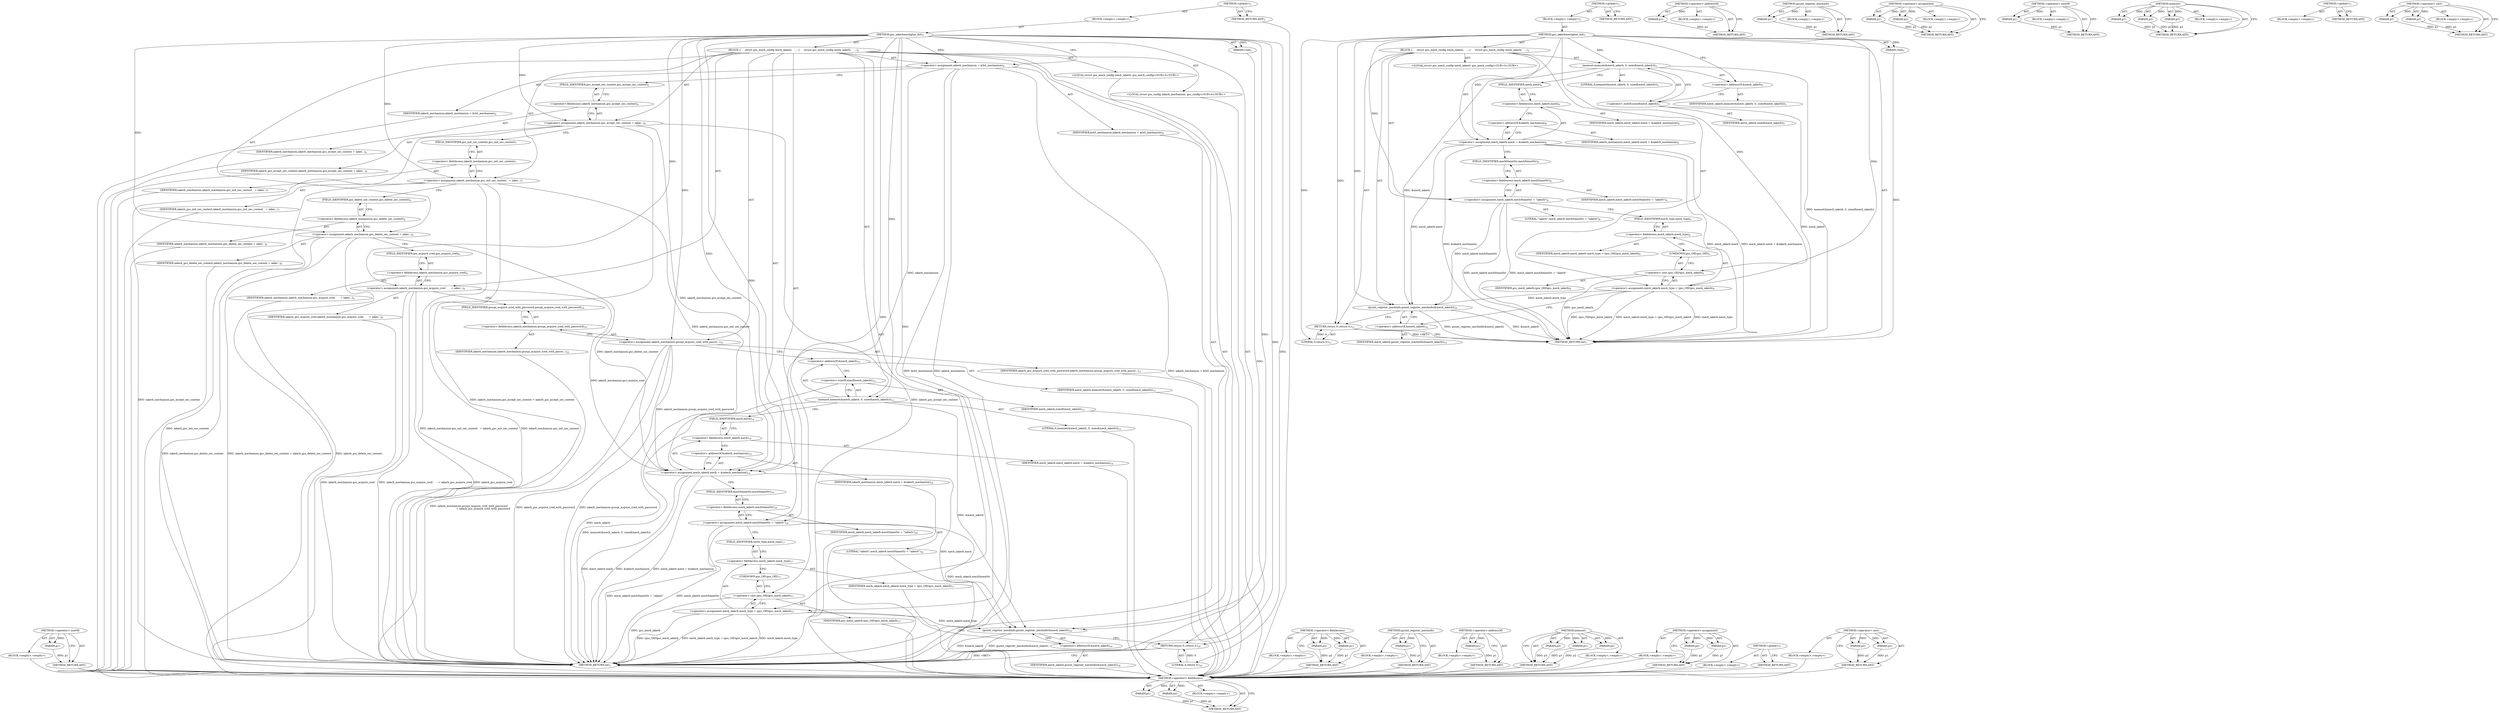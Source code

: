 digraph "&lt;operator&gt;.cast" {
vulnerable_113 [label=<(METHOD,&lt;operator&gt;.sizeOf)>];
vulnerable_114 [label=<(PARAM,p1)>];
vulnerable_115 [label=<(BLOCK,&lt;empty&gt;,&lt;empty&gt;)>];
vulnerable_116 [label=<(METHOD_RETURN,ANY)>];
vulnerable_6 [label=<(METHOD,&lt;global&gt;)<SUB>1</SUB>>];
vulnerable_7 [label=<(BLOCK,&lt;empty&gt;,&lt;empty&gt;)<SUB>1</SUB>>];
vulnerable_8 [label=<(METHOD,gss_iakerbmechglue_init)<SUB>1</SUB>>];
vulnerable_9 [label=<(PARAM,void)<SUB>1</SUB>>];
vulnerable_10 [label=<(BLOCK,{
     struct gss_mech_config mech_iakerb;
    ...,{
     struct gss_mech_config mech_iakerb;
    ...)<SUB>2</SUB>>];
vulnerable_11 [label="<(LOCAL,struct gss_mech_config mech_iakerb: gss_mech_config)<SUB>3</SUB>>"];
vulnerable_12 [label="<(LOCAL,struct gss_config iakerb_mechanism: gss_config)<SUB>4</SUB>>"];
vulnerable_13 [label=<(&lt;operator&gt;.assignment,iakerb_mechanism = krb5_mechanism)<SUB>4</SUB>>];
vulnerable_14 [label=<(IDENTIFIER,iakerb_mechanism,iakerb_mechanism = krb5_mechanism)<SUB>4</SUB>>];
vulnerable_15 [label=<(IDENTIFIER,krb5_mechanism,iakerb_mechanism = krb5_mechanism)<SUB>4</SUB>>];
vulnerable_16 [label=<(&lt;operator&gt;.assignment,iakerb_mechanism.gss_accept_sec_context = iaker...)<SUB>6</SUB>>];
vulnerable_17 [label=<(&lt;operator&gt;.fieldAccess,iakerb_mechanism.gss_accept_sec_context)<SUB>6</SUB>>];
vulnerable_18 [label=<(IDENTIFIER,iakerb_mechanism,iakerb_mechanism.gss_accept_sec_context = iaker...)<SUB>6</SUB>>];
vulnerable_19 [label=<(FIELD_IDENTIFIER,gss_accept_sec_context,gss_accept_sec_context)<SUB>6</SUB>>];
vulnerable_20 [label=<(IDENTIFIER,iakerb_gss_accept_sec_context,iakerb_mechanism.gss_accept_sec_context = iaker...)<SUB>6</SUB>>];
vulnerable_21 [label=<(&lt;operator&gt;.assignment,iakerb_mechanism.gss_init_sec_context   = iaker...)<SUB>7</SUB>>];
vulnerable_22 [label=<(&lt;operator&gt;.fieldAccess,iakerb_mechanism.gss_init_sec_context)<SUB>7</SUB>>];
vulnerable_23 [label=<(IDENTIFIER,iakerb_mechanism,iakerb_mechanism.gss_init_sec_context   = iaker...)<SUB>7</SUB>>];
vulnerable_24 [label=<(FIELD_IDENTIFIER,gss_init_sec_context,gss_init_sec_context)<SUB>7</SUB>>];
vulnerable_25 [label=<(IDENTIFIER,iakerb_gss_init_sec_context,iakerb_mechanism.gss_init_sec_context   = iaker...)<SUB>7</SUB>>];
vulnerable_26 [label=<(&lt;operator&gt;.assignment,iakerb_mechanism.gss_delete_sec_context = iaker...)<SUB>8</SUB>>];
vulnerable_27 [label=<(&lt;operator&gt;.fieldAccess,iakerb_mechanism.gss_delete_sec_context)<SUB>8</SUB>>];
vulnerable_28 [label=<(IDENTIFIER,iakerb_mechanism,iakerb_mechanism.gss_delete_sec_context = iaker...)<SUB>8</SUB>>];
vulnerable_29 [label=<(FIELD_IDENTIFIER,gss_delete_sec_context,gss_delete_sec_context)<SUB>8</SUB>>];
vulnerable_30 [label=<(IDENTIFIER,iakerb_gss_delete_sec_context,iakerb_mechanism.gss_delete_sec_context = iaker...)<SUB>8</SUB>>];
vulnerable_31 [label=<(&lt;operator&gt;.assignment,iakerb_mechanism.gss_acquire_cred       = iaker...)<SUB>9</SUB>>];
vulnerable_32 [label=<(&lt;operator&gt;.fieldAccess,iakerb_mechanism.gss_acquire_cred)<SUB>9</SUB>>];
vulnerable_33 [label=<(IDENTIFIER,iakerb_mechanism,iakerb_mechanism.gss_acquire_cred       = iaker...)<SUB>9</SUB>>];
vulnerable_34 [label=<(FIELD_IDENTIFIER,gss_acquire_cred,gss_acquire_cred)<SUB>9</SUB>>];
vulnerable_35 [label=<(IDENTIFIER,iakerb_gss_acquire_cred,iakerb_mechanism.gss_acquire_cred       = iaker...)<SUB>9</SUB>>];
vulnerable_36 [label=<(&lt;operator&gt;.assignment,iakerb_mechanism.gssspi_acquire_cred_with_passw...)<SUB>10</SUB>>];
vulnerable_37 [label=<(&lt;operator&gt;.fieldAccess,iakerb_mechanism.gssspi_acquire_cred_with_password)<SUB>10</SUB>>];
vulnerable_38 [label=<(IDENTIFIER,iakerb_mechanism,iakerb_mechanism.gssspi_acquire_cred_with_passw...)<SUB>10</SUB>>];
vulnerable_39 [label=<(FIELD_IDENTIFIER,gssspi_acquire_cred_with_password,gssspi_acquire_cred_with_password)<SUB>10</SUB>>];
vulnerable_40 [label=<(IDENTIFIER,iakerb_gss_acquire_cred_with_password,iakerb_mechanism.gssspi_acquire_cred_with_passw...)<SUB>11</SUB>>];
vulnerable_41 [label=<(memset,memset(&amp;mech_iakerb, 0, sizeof(mech_iakerb)))<SUB>13</SUB>>];
vulnerable_42 [label=<(&lt;operator&gt;.addressOf,&amp;mech_iakerb)<SUB>13</SUB>>];
vulnerable_43 [label=<(IDENTIFIER,mech_iakerb,memset(&amp;mech_iakerb, 0, sizeof(mech_iakerb)))<SUB>13</SUB>>];
vulnerable_44 [label=<(LITERAL,0,memset(&amp;mech_iakerb, 0, sizeof(mech_iakerb)))<SUB>13</SUB>>];
vulnerable_45 [label=<(&lt;operator&gt;.sizeOf,sizeof(mech_iakerb))<SUB>13</SUB>>];
vulnerable_46 [label=<(IDENTIFIER,mech_iakerb,sizeof(mech_iakerb))<SUB>13</SUB>>];
vulnerable_47 [label=<(&lt;operator&gt;.assignment,mech_iakerb.mech = &amp;iakerb_mechanism)<SUB>14</SUB>>];
vulnerable_48 [label=<(&lt;operator&gt;.fieldAccess,mech_iakerb.mech)<SUB>14</SUB>>];
vulnerable_49 [label=<(IDENTIFIER,mech_iakerb,mech_iakerb.mech = &amp;iakerb_mechanism)<SUB>14</SUB>>];
vulnerable_50 [label=<(FIELD_IDENTIFIER,mech,mech)<SUB>14</SUB>>];
vulnerable_51 [label=<(&lt;operator&gt;.addressOf,&amp;iakerb_mechanism)<SUB>14</SUB>>];
vulnerable_52 [label=<(IDENTIFIER,iakerb_mechanism,mech_iakerb.mech = &amp;iakerb_mechanism)<SUB>14</SUB>>];
vulnerable_53 [label=<(&lt;operator&gt;.assignment,mech_iakerb.mechNameStr = &quot;iakerb&quot;)<SUB>16</SUB>>];
vulnerable_54 [label=<(&lt;operator&gt;.fieldAccess,mech_iakerb.mechNameStr)<SUB>16</SUB>>];
vulnerable_55 [label=<(IDENTIFIER,mech_iakerb,mech_iakerb.mechNameStr = &quot;iakerb&quot;)<SUB>16</SUB>>];
vulnerable_56 [label=<(FIELD_IDENTIFIER,mechNameStr,mechNameStr)<SUB>16</SUB>>];
vulnerable_57 [label=<(LITERAL,&quot;iakerb&quot;,mech_iakerb.mechNameStr = &quot;iakerb&quot;)<SUB>16</SUB>>];
vulnerable_58 [label=<(&lt;operator&gt;.assignment,mech_iakerb.mech_type = (gss_OID)gss_mech_iakerb)<SUB>17</SUB>>];
vulnerable_59 [label=<(&lt;operator&gt;.fieldAccess,mech_iakerb.mech_type)<SUB>17</SUB>>];
vulnerable_60 [label=<(IDENTIFIER,mech_iakerb,mech_iakerb.mech_type = (gss_OID)gss_mech_iakerb)<SUB>17</SUB>>];
vulnerable_61 [label=<(FIELD_IDENTIFIER,mech_type,mech_type)<SUB>17</SUB>>];
vulnerable_62 [label=<(&lt;operator&gt;.cast,(gss_OID)gss_mech_iakerb)<SUB>17</SUB>>];
vulnerable_63 [label=<(UNKNOWN,gss_OID,gss_OID)<SUB>17</SUB>>];
vulnerable_64 [label=<(IDENTIFIER,gss_mech_iakerb,(gss_OID)gss_mech_iakerb)<SUB>17</SUB>>];
vulnerable_65 [label=<(gssint_register_mechinfo,gssint_register_mechinfo(&amp;mech_iakerb))<SUB>18</SUB>>];
vulnerable_66 [label=<(&lt;operator&gt;.addressOf,&amp;mech_iakerb)<SUB>18</SUB>>];
vulnerable_67 [label=<(IDENTIFIER,mech_iakerb,gssint_register_mechinfo(&amp;mech_iakerb))<SUB>18</SUB>>];
vulnerable_68 [label=<(RETURN,return 0;,return 0;)<SUB>20</SUB>>];
vulnerable_69 [label=<(LITERAL,0,return 0;)<SUB>20</SUB>>];
vulnerable_70 [label=<(METHOD_RETURN,int)<SUB>1</SUB>>];
vulnerable_72 [label=<(METHOD_RETURN,ANY)<SUB>1</SUB>>];
vulnerable_98 [label=<(METHOD,&lt;operator&gt;.fieldAccess)>];
vulnerable_99 [label=<(PARAM,p1)>];
vulnerable_100 [label=<(PARAM,p2)>];
vulnerable_101 [label=<(BLOCK,&lt;empty&gt;,&lt;empty&gt;)>];
vulnerable_102 [label=<(METHOD_RETURN,ANY)>];
vulnerable_122 [label=<(METHOD,gssint_register_mechinfo)>];
vulnerable_123 [label=<(PARAM,p1)>];
vulnerable_124 [label=<(BLOCK,&lt;empty&gt;,&lt;empty&gt;)>];
vulnerable_125 [label=<(METHOD_RETURN,ANY)>];
vulnerable_109 [label=<(METHOD,&lt;operator&gt;.addressOf)>];
vulnerable_110 [label=<(PARAM,p1)>];
vulnerable_111 [label=<(BLOCK,&lt;empty&gt;,&lt;empty&gt;)>];
vulnerable_112 [label=<(METHOD_RETURN,ANY)>];
vulnerable_103 [label=<(METHOD,memset)>];
vulnerable_104 [label=<(PARAM,p1)>];
vulnerable_105 [label=<(PARAM,p2)>];
vulnerable_106 [label=<(PARAM,p3)>];
vulnerable_107 [label=<(BLOCK,&lt;empty&gt;,&lt;empty&gt;)>];
vulnerable_108 [label=<(METHOD_RETURN,ANY)>];
vulnerable_93 [label=<(METHOD,&lt;operator&gt;.assignment)>];
vulnerable_94 [label=<(PARAM,p1)>];
vulnerable_95 [label=<(PARAM,p2)>];
vulnerable_96 [label=<(BLOCK,&lt;empty&gt;,&lt;empty&gt;)>];
vulnerable_97 [label=<(METHOD_RETURN,ANY)>];
vulnerable_87 [label=<(METHOD,&lt;global&gt;)<SUB>1</SUB>>];
vulnerable_88 [label=<(BLOCK,&lt;empty&gt;,&lt;empty&gt;)>];
vulnerable_89 [label=<(METHOD_RETURN,ANY)>];
vulnerable_117 [label=<(METHOD,&lt;operator&gt;.cast)>];
vulnerable_118 [label=<(PARAM,p1)>];
vulnerable_119 [label=<(PARAM,p2)>];
vulnerable_120 [label=<(BLOCK,&lt;empty&gt;,&lt;empty&gt;)>];
vulnerable_121 [label=<(METHOD_RETURN,ANY)>];
fixed_81 [label=<(METHOD,&lt;operator&gt;.fieldAccess)>];
fixed_82 [label=<(PARAM,p1)>];
fixed_83 [label=<(PARAM,p2)>];
fixed_84 [label=<(BLOCK,&lt;empty&gt;,&lt;empty&gt;)>];
fixed_85 [label=<(METHOD_RETURN,ANY)>];
fixed_6 [label=<(METHOD,&lt;global&gt;)<SUB>1</SUB>>];
fixed_7 [label=<(BLOCK,&lt;empty&gt;,&lt;empty&gt;)<SUB>1</SUB>>];
fixed_8 [label=<(METHOD,gss_iakerbmechglue_init)<SUB>1</SUB>>];
fixed_9 [label=<(PARAM,void)<SUB>1</SUB>>];
fixed_10 [label=<(BLOCK,{
     struct gss_mech_config mech_iakerb;
 
  ...,{
     struct gss_mech_config mech_iakerb;
 
  ...)<SUB>2</SUB>>];
fixed_11 [label="<(LOCAL,struct gss_mech_config mech_iakerb: gss_mech_config)<SUB>3</SUB>>"];
fixed_12 [label=<(memset,memset(&amp;mech_iakerb, 0, sizeof(mech_iakerb)))<SUB>5</SUB>>];
fixed_13 [label=<(&lt;operator&gt;.addressOf,&amp;mech_iakerb)<SUB>5</SUB>>];
fixed_14 [label=<(IDENTIFIER,mech_iakerb,memset(&amp;mech_iakerb, 0, sizeof(mech_iakerb)))<SUB>5</SUB>>];
fixed_15 [label=<(LITERAL,0,memset(&amp;mech_iakerb, 0, sizeof(mech_iakerb)))<SUB>5</SUB>>];
fixed_16 [label=<(&lt;operator&gt;.sizeOf,sizeof(mech_iakerb))<SUB>5</SUB>>];
fixed_17 [label=<(IDENTIFIER,mech_iakerb,sizeof(mech_iakerb))<SUB>5</SUB>>];
fixed_18 [label=<(&lt;operator&gt;.assignment,mech_iakerb.mech = &amp;iakerb_mechanism)<SUB>6</SUB>>];
fixed_19 [label=<(&lt;operator&gt;.fieldAccess,mech_iakerb.mech)<SUB>6</SUB>>];
fixed_20 [label=<(IDENTIFIER,mech_iakerb,mech_iakerb.mech = &amp;iakerb_mechanism)<SUB>6</SUB>>];
fixed_21 [label=<(FIELD_IDENTIFIER,mech,mech)<SUB>6</SUB>>];
fixed_22 [label=<(&lt;operator&gt;.addressOf,&amp;iakerb_mechanism)<SUB>6</SUB>>];
fixed_23 [label=<(IDENTIFIER,iakerb_mechanism,mech_iakerb.mech = &amp;iakerb_mechanism)<SUB>6</SUB>>];
fixed_24 [label=<(&lt;operator&gt;.assignment,mech_iakerb.mechNameStr = &quot;iakerb&quot;)<SUB>8</SUB>>];
fixed_25 [label=<(&lt;operator&gt;.fieldAccess,mech_iakerb.mechNameStr)<SUB>8</SUB>>];
fixed_26 [label=<(IDENTIFIER,mech_iakerb,mech_iakerb.mechNameStr = &quot;iakerb&quot;)<SUB>8</SUB>>];
fixed_27 [label=<(FIELD_IDENTIFIER,mechNameStr,mechNameStr)<SUB>8</SUB>>];
fixed_28 [label=<(LITERAL,&quot;iakerb&quot;,mech_iakerb.mechNameStr = &quot;iakerb&quot;)<SUB>8</SUB>>];
fixed_29 [label=<(&lt;operator&gt;.assignment,mech_iakerb.mech_type = (gss_OID)gss_mech_iakerb)<SUB>9</SUB>>];
fixed_30 [label=<(&lt;operator&gt;.fieldAccess,mech_iakerb.mech_type)<SUB>9</SUB>>];
fixed_31 [label=<(IDENTIFIER,mech_iakerb,mech_iakerb.mech_type = (gss_OID)gss_mech_iakerb)<SUB>9</SUB>>];
fixed_32 [label=<(FIELD_IDENTIFIER,mech_type,mech_type)<SUB>9</SUB>>];
fixed_33 [label=<(&lt;operator&gt;.cast,(gss_OID)gss_mech_iakerb)<SUB>9</SUB>>];
fixed_34 [label=<(UNKNOWN,gss_OID,gss_OID)<SUB>9</SUB>>];
fixed_35 [label=<(IDENTIFIER,gss_mech_iakerb,(gss_OID)gss_mech_iakerb)<SUB>9</SUB>>];
fixed_36 [label=<(gssint_register_mechinfo,gssint_register_mechinfo(&amp;mech_iakerb))<SUB>10</SUB>>];
fixed_37 [label=<(&lt;operator&gt;.addressOf,&amp;mech_iakerb)<SUB>10</SUB>>];
fixed_38 [label=<(IDENTIFIER,mech_iakerb,gssint_register_mechinfo(&amp;mech_iakerb))<SUB>10</SUB>>];
fixed_39 [label=<(RETURN,return 0;,return 0;)<SUB>12</SUB>>];
fixed_40 [label=<(LITERAL,0,return 0;)<SUB>12</SUB>>];
fixed_41 [label=<(METHOD_RETURN,int)<SUB>1</SUB>>];
fixed_43 [label=<(METHOD_RETURN,ANY)<SUB>1</SUB>>];
fixed_68 [label=<(METHOD,&lt;operator&gt;.addressOf)>];
fixed_69 [label=<(PARAM,p1)>];
fixed_70 [label=<(BLOCK,&lt;empty&gt;,&lt;empty&gt;)>];
fixed_71 [label=<(METHOD_RETURN,ANY)>];
fixed_91 [label=<(METHOD,gssint_register_mechinfo)>];
fixed_92 [label=<(PARAM,p1)>];
fixed_93 [label=<(BLOCK,&lt;empty&gt;,&lt;empty&gt;)>];
fixed_94 [label=<(METHOD_RETURN,ANY)>];
fixed_76 [label=<(METHOD,&lt;operator&gt;.assignment)>];
fixed_77 [label=<(PARAM,p1)>];
fixed_78 [label=<(PARAM,p2)>];
fixed_79 [label=<(BLOCK,&lt;empty&gt;,&lt;empty&gt;)>];
fixed_80 [label=<(METHOD_RETURN,ANY)>];
fixed_72 [label=<(METHOD,&lt;operator&gt;.sizeOf)>];
fixed_73 [label=<(PARAM,p1)>];
fixed_74 [label=<(BLOCK,&lt;empty&gt;,&lt;empty&gt;)>];
fixed_75 [label=<(METHOD_RETURN,ANY)>];
fixed_62 [label=<(METHOD,memset)>];
fixed_63 [label=<(PARAM,p1)>];
fixed_64 [label=<(PARAM,p2)>];
fixed_65 [label=<(PARAM,p3)>];
fixed_66 [label=<(BLOCK,&lt;empty&gt;,&lt;empty&gt;)>];
fixed_67 [label=<(METHOD_RETURN,ANY)>];
fixed_56 [label=<(METHOD,&lt;global&gt;)<SUB>1</SUB>>];
fixed_57 [label=<(BLOCK,&lt;empty&gt;,&lt;empty&gt;)>];
fixed_58 [label=<(METHOD_RETURN,ANY)>];
fixed_86 [label=<(METHOD,&lt;operator&gt;.cast)>];
fixed_87 [label=<(PARAM,p1)>];
fixed_88 [label=<(PARAM,p2)>];
fixed_89 [label=<(BLOCK,&lt;empty&gt;,&lt;empty&gt;)>];
fixed_90 [label=<(METHOD_RETURN,ANY)>];
vulnerable_113 -> vulnerable_114  [key=0, label="AST: "];
vulnerable_113 -> vulnerable_114  [key=1, label="DDG: "];
vulnerable_113 -> vulnerable_115  [key=0, label="AST: "];
vulnerable_113 -> vulnerable_116  [key=0, label="AST: "];
vulnerable_113 -> vulnerable_116  [key=1, label="CFG: "];
vulnerable_114 -> vulnerable_116  [key=0, label="DDG: p1"];
vulnerable_115 -> fixed_81  [key=0];
vulnerable_116 -> fixed_81  [key=0];
vulnerable_6 -> vulnerable_7  [key=0, label="AST: "];
vulnerable_6 -> vulnerable_72  [key=0, label="AST: "];
vulnerable_6 -> vulnerable_72  [key=1, label="CFG: "];
vulnerable_7 -> vulnerable_8  [key=0, label="AST: "];
vulnerable_8 -> vulnerable_9  [key=0, label="AST: "];
vulnerable_8 -> vulnerable_9  [key=1, label="DDG: "];
vulnerable_8 -> vulnerable_10  [key=0, label="AST: "];
vulnerable_8 -> vulnerable_70  [key=0, label="AST: "];
vulnerable_8 -> vulnerable_13  [key=0, label="CFG: "];
vulnerable_8 -> vulnerable_13  [key=1, label="DDG: "];
vulnerable_8 -> vulnerable_16  [key=0, label="DDG: "];
vulnerable_8 -> vulnerable_21  [key=0, label="DDG: "];
vulnerable_8 -> vulnerable_26  [key=0, label="DDG: "];
vulnerable_8 -> vulnerable_31  [key=0, label="DDG: "];
vulnerable_8 -> vulnerable_36  [key=0, label="DDG: "];
vulnerable_8 -> vulnerable_47  [key=0, label="DDG: "];
vulnerable_8 -> vulnerable_53  [key=0, label="DDG: "];
vulnerable_8 -> vulnerable_58  [key=0, label="DDG: "];
vulnerable_8 -> vulnerable_68  [key=0, label="DDG: "];
vulnerable_8 -> vulnerable_41  [key=0, label="DDG: "];
vulnerable_8 -> vulnerable_65  [key=0, label="DDG: "];
vulnerable_8 -> vulnerable_69  [key=0, label="DDG: "];
vulnerable_8 -> vulnerable_62  [key=0, label="DDG: "];
vulnerable_9 -> vulnerable_70  [key=0, label="DDG: "];
vulnerable_10 -> vulnerable_11  [key=0, label="AST: "];
vulnerable_10 -> vulnerable_12  [key=0, label="AST: "];
vulnerable_10 -> vulnerable_13  [key=0, label="AST: "];
vulnerable_10 -> vulnerable_16  [key=0, label="AST: "];
vulnerable_10 -> vulnerable_21  [key=0, label="AST: "];
vulnerable_10 -> vulnerable_26  [key=0, label="AST: "];
vulnerable_10 -> vulnerable_31  [key=0, label="AST: "];
vulnerable_10 -> vulnerable_36  [key=0, label="AST: "];
vulnerable_10 -> vulnerable_41  [key=0, label="AST: "];
vulnerable_10 -> vulnerable_47  [key=0, label="AST: "];
vulnerable_10 -> vulnerable_53  [key=0, label="AST: "];
vulnerable_10 -> vulnerable_58  [key=0, label="AST: "];
vulnerable_10 -> vulnerable_65  [key=0, label="AST: "];
vulnerable_10 -> vulnerable_68  [key=0, label="AST: "];
vulnerable_11 -> fixed_81  [key=0];
vulnerable_12 -> fixed_81  [key=0];
vulnerable_13 -> vulnerable_14  [key=0, label="AST: "];
vulnerable_13 -> vulnerable_15  [key=0, label="AST: "];
vulnerable_13 -> vulnerable_19  [key=0, label="CFG: "];
vulnerable_13 -> vulnerable_70  [key=0, label="DDG: iakerb_mechanism"];
vulnerable_13 -> vulnerable_70  [key=1, label="DDG: iakerb_mechanism = krb5_mechanism"];
vulnerable_13 -> vulnerable_70  [key=2, label="DDG: krb5_mechanism"];
vulnerable_13 -> vulnerable_47  [key=0, label="DDG: iakerb_mechanism"];
vulnerable_14 -> fixed_81  [key=0];
vulnerable_15 -> fixed_81  [key=0];
vulnerable_16 -> vulnerable_17  [key=0, label="AST: "];
vulnerable_16 -> vulnerable_20  [key=0, label="AST: "];
vulnerable_16 -> vulnerable_24  [key=0, label="CFG: "];
vulnerable_16 -> vulnerable_70  [key=0, label="DDG: iakerb_mechanism.gss_accept_sec_context"];
vulnerable_16 -> vulnerable_70  [key=1, label="DDG: iakerb_mechanism.gss_accept_sec_context = iakerb_gss_accept_sec_context"];
vulnerable_16 -> vulnerable_70  [key=2, label="DDG: iakerb_gss_accept_sec_context"];
vulnerable_16 -> vulnerable_47  [key=0, label="DDG: iakerb_mechanism.gss_accept_sec_context"];
vulnerable_17 -> vulnerable_18  [key=0, label="AST: "];
vulnerable_17 -> vulnerable_19  [key=0, label="AST: "];
vulnerable_17 -> vulnerable_16  [key=0, label="CFG: "];
vulnerable_18 -> fixed_81  [key=0];
vulnerable_19 -> vulnerable_17  [key=0, label="CFG: "];
vulnerable_20 -> fixed_81  [key=0];
vulnerable_21 -> vulnerable_22  [key=0, label="AST: "];
vulnerable_21 -> vulnerable_25  [key=0, label="AST: "];
vulnerable_21 -> vulnerable_29  [key=0, label="CFG: "];
vulnerable_21 -> vulnerable_70  [key=0, label="DDG: iakerb_mechanism.gss_init_sec_context"];
vulnerable_21 -> vulnerable_70  [key=1, label="DDG: iakerb_mechanism.gss_init_sec_context   = iakerb_gss_init_sec_context"];
vulnerable_21 -> vulnerable_70  [key=2, label="DDG: iakerb_gss_init_sec_context"];
vulnerable_21 -> vulnerable_47  [key=0, label="DDG: iakerb_mechanism.gss_init_sec_context"];
vulnerable_22 -> vulnerable_23  [key=0, label="AST: "];
vulnerable_22 -> vulnerable_24  [key=0, label="AST: "];
vulnerable_22 -> vulnerable_21  [key=0, label="CFG: "];
vulnerable_23 -> fixed_81  [key=0];
vulnerable_24 -> vulnerable_22  [key=0, label="CFG: "];
vulnerable_25 -> fixed_81  [key=0];
vulnerable_26 -> vulnerable_27  [key=0, label="AST: "];
vulnerable_26 -> vulnerable_30  [key=0, label="AST: "];
vulnerable_26 -> vulnerable_34  [key=0, label="CFG: "];
vulnerable_26 -> vulnerable_70  [key=0, label="DDG: iakerb_mechanism.gss_delete_sec_context"];
vulnerable_26 -> vulnerable_70  [key=1, label="DDG: iakerb_mechanism.gss_delete_sec_context = iakerb_gss_delete_sec_context"];
vulnerable_26 -> vulnerable_70  [key=2, label="DDG: iakerb_gss_delete_sec_context"];
vulnerable_26 -> vulnerable_47  [key=0, label="DDG: iakerb_mechanism.gss_delete_sec_context"];
vulnerable_27 -> vulnerable_28  [key=0, label="AST: "];
vulnerable_27 -> vulnerable_29  [key=0, label="AST: "];
vulnerable_27 -> vulnerable_26  [key=0, label="CFG: "];
vulnerable_28 -> fixed_81  [key=0];
vulnerable_29 -> vulnerable_27  [key=0, label="CFG: "];
vulnerable_30 -> fixed_81  [key=0];
vulnerable_31 -> vulnerable_32  [key=0, label="AST: "];
vulnerable_31 -> vulnerable_35  [key=0, label="AST: "];
vulnerable_31 -> vulnerable_39  [key=0, label="CFG: "];
vulnerable_31 -> vulnerable_70  [key=0, label="DDG: iakerb_mechanism.gss_acquire_cred"];
vulnerable_31 -> vulnerable_70  [key=1, label="DDG: iakerb_mechanism.gss_acquire_cred       = iakerb_gss_acquire_cred"];
vulnerable_31 -> vulnerable_70  [key=2, label="DDG: iakerb_gss_acquire_cred"];
vulnerable_31 -> vulnerable_47  [key=0, label="DDG: iakerb_mechanism.gss_acquire_cred"];
vulnerable_32 -> vulnerable_33  [key=0, label="AST: "];
vulnerable_32 -> vulnerable_34  [key=0, label="AST: "];
vulnerable_32 -> vulnerable_31  [key=0, label="CFG: "];
vulnerable_33 -> fixed_81  [key=0];
vulnerable_34 -> vulnerable_32  [key=0, label="CFG: "];
vulnerable_35 -> fixed_81  [key=0];
vulnerable_36 -> vulnerable_37  [key=0, label="AST: "];
vulnerable_36 -> vulnerable_40  [key=0, label="AST: "];
vulnerable_36 -> vulnerable_42  [key=0, label="CFG: "];
vulnerable_36 -> vulnerable_70  [key=0, label="DDG: iakerb_mechanism.gssspi_acquire_cred_with_password"];
vulnerable_36 -> vulnerable_70  [key=1, label="DDG: iakerb_mechanism.gssspi_acquire_cred_with_password
                                    = iakerb_gss_acquire_cred_with_password"];
vulnerable_36 -> vulnerable_70  [key=2, label="DDG: iakerb_gss_acquire_cred_with_password"];
vulnerable_36 -> vulnerable_47  [key=0, label="DDG: iakerb_mechanism.gssspi_acquire_cred_with_password"];
vulnerable_37 -> vulnerable_38  [key=0, label="AST: "];
vulnerable_37 -> vulnerable_39  [key=0, label="AST: "];
vulnerable_37 -> vulnerable_36  [key=0, label="CFG: "];
vulnerable_38 -> fixed_81  [key=0];
vulnerable_39 -> vulnerable_37  [key=0, label="CFG: "];
vulnerable_40 -> fixed_81  [key=0];
vulnerable_41 -> vulnerable_42  [key=0, label="AST: "];
vulnerable_41 -> vulnerable_44  [key=0, label="AST: "];
vulnerable_41 -> vulnerable_45  [key=0, label="AST: "];
vulnerable_41 -> vulnerable_50  [key=0, label="CFG: "];
vulnerable_41 -> vulnerable_70  [key=0, label="DDG: memset(&amp;mech_iakerb, 0, sizeof(mech_iakerb))"];
vulnerable_41 -> vulnerable_65  [key=0, label="DDG: &amp;mech_iakerb"];
vulnerable_42 -> vulnerable_43  [key=0, label="AST: "];
vulnerable_42 -> vulnerable_45  [key=0, label="CFG: "];
vulnerable_43 -> fixed_81  [key=0];
vulnerable_44 -> fixed_81  [key=0];
vulnerable_45 -> vulnerable_46  [key=0, label="AST: "];
vulnerable_45 -> vulnerable_41  [key=0, label="CFG: "];
vulnerable_45 -> vulnerable_70  [key=0, label="DDG: mech_iakerb"];
vulnerable_46 -> fixed_81  [key=0];
vulnerable_47 -> vulnerable_48  [key=0, label="AST: "];
vulnerable_47 -> vulnerable_51  [key=0, label="AST: "];
vulnerable_47 -> vulnerable_56  [key=0, label="CFG: "];
vulnerable_47 -> vulnerable_70  [key=0, label="DDG: mech_iakerb.mech"];
vulnerable_47 -> vulnerable_70  [key=1, label="DDG: &amp;iakerb_mechanism"];
vulnerable_47 -> vulnerable_70  [key=2, label="DDG: mech_iakerb.mech = &amp;iakerb_mechanism"];
vulnerable_47 -> vulnerable_65  [key=0, label="DDG: mech_iakerb.mech"];
vulnerable_48 -> vulnerable_49  [key=0, label="AST: "];
vulnerable_48 -> vulnerable_50  [key=0, label="AST: "];
vulnerable_48 -> vulnerable_51  [key=0, label="CFG: "];
vulnerable_49 -> fixed_81  [key=0];
vulnerable_50 -> vulnerable_48  [key=0, label="CFG: "];
vulnerable_51 -> vulnerable_52  [key=0, label="AST: "];
vulnerable_51 -> vulnerable_47  [key=0, label="CFG: "];
vulnerable_52 -> fixed_81  [key=0];
vulnerable_53 -> vulnerable_54  [key=0, label="AST: "];
vulnerable_53 -> vulnerable_57  [key=0, label="AST: "];
vulnerable_53 -> vulnerable_61  [key=0, label="CFG: "];
vulnerable_53 -> vulnerable_70  [key=0, label="DDG: mech_iakerb.mechNameStr"];
vulnerable_53 -> vulnerable_70  [key=1, label="DDG: mech_iakerb.mechNameStr = &quot;iakerb&quot;"];
vulnerable_53 -> vulnerable_65  [key=0, label="DDG: mech_iakerb.mechNameStr"];
vulnerable_54 -> vulnerable_55  [key=0, label="AST: "];
vulnerable_54 -> vulnerable_56  [key=0, label="AST: "];
vulnerable_54 -> vulnerable_53  [key=0, label="CFG: "];
vulnerable_55 -> fixed_81  [key=0];
vulnerable_56 -> vulnerable_54  [key=0, label="CFG: "];
vulnerable_57 -> fixed_81  [key=0];
vulnerable_58 -> vulnerable_59  [key=0, label="AST: "];
vulnerable_58 -> vulnerable_62  [key=0, label="AST: "];
vulnerable_58 -> vulnerable_66  [key=0, label="CFG: "];
vulnerable_58 -> vulnerable_70  [key=0, label="DDG: mech_iakerb.mech_type"];
vulnerable_58 -> vulnerable_70  [key=1, label="DDG: (gss_OID)gss_mech_iakerb"];
vulnerable_58 -> vulnerable_70  [key=2, label="DDG: mech_iakerb.mech_type = (gss_OID)gss_mech_iakerb"];
vulnerable_58 -> vulnerable_65  [key=0, label="DDG: mech_iakerb.mech_type"];
vulnerable_59 -> vulnerable_60  [key=0, label="AST: "];
vulnerable_59 -> vulnerable_61  [key=0, label="AST: "];
vulnerable_59 -> vulnerable_63  [key=0, label="CFG: "];
vulnerable_60 -> fixed_81  [key=0];
vulnerable_61 -> vulnerable_59  [key=0, label="CFG: "];
vulnerable_62 -> vulnerable_63  [key=0, label="AST: "];
vulnerable_62 -> vulnerable_64  [key=0, label="AST: "];
vulnerable_62 -> vulnerable_58  [key=0, label="CFG: "];
vulnerable_62 -> vulnerable_70  [key=0, label="DDG: gss_mech_iakerb"];
vulnerable_63 -> vulnerable_62  [key=0, label="CFG: "];
vulnerable_64 -> fixed_81  [key=0];
vulnerable_65 -> vulnerable_66  [key=0, label="AST: "];
vulnerable_65 -> vulnerable_68  [key=0, label="CFG: "];
vulnerable_65 -> vulnerable_70  [key=0, label="DDG: &amp;mech_iakerb"];
vulnerable_65 -> vulnerable_70  [key=1, label="DDG: gssint_register_mechinfo(&amp;mech_iakerb)"];
vulnerable_66 -> vulnerable_67  [key=0, label="AST: "];
vulnerable_66 -> vulnerable_65  [key=0, label="CFG: "];
vulnerable_67 -> fixed_81  [key=0];
vulnerable_68 -> vulnerable_69  [key=0, label="AST: "];
vulnerable_68 -> vulnerable_70  [key=0, label="CFG: "];
vulnerable_68 -> vulnerable_70  [key=1, label="DDG: &lt;RET&gt;"];
vulnerable_69 -> vulnerable_68  [key=0, label="DDG: 0"];
vulnerable_70 -> fixed_81  [key=0];
vulnerable_72 -> fixed_81  [key=0];
vulnerable_98 -> vulnerable_99  [key=0, label="AST: "];
vulnerable_98 -> vulnerable_99  [key=1, label="DDG: "];
vulnerable_98 -> vulnerable_101  [key=0, label="AST: "];
vulnerable_98 -> vulnerable_100  [key=0, label="AST: "];
vulnerable_98 -> vulnerable_100  [key=1, label="DDG: "];
vulnerable_98 -> vulnerable_102  [key=0, label="AST: "];
vulnerable_98 -> vulnerable_102  [key=1, label="CFG: "];
vulnerable_99 -> vulnerable_102  [key=0, label="DDG: p1"];
vulnerable_100 -> vulnerable_102  [key=0, label="DDG: p2"];
vulnerable_101 -> fixed_81  [key=0];
vulnerable_102 -> fixed_81  [key=0];
vulnerable_122 -> vulnerable_123  [key=0, label="AST: "];
vulnerable_122 -> vulnerable_123  [key=1, label="DDG: "];
vulnerable_122 -> vulnerable_124  [key=0, label="AST: "];
vulnerable_122 -> vulnerable_125  [key=0, label="AST: "];
vulnerable_122 -> vulnerable_125  [key=1, label="CFG: "];
vulnerable_123 -> vulnerable_125  [key=0, label="DDG: p1"];
vulnerable_124 -> fixed_81  [key=0];
vulnerable_125 -> fixed_81  [key=0];
vulnerable_109 -> vulnerable_110  [key=0, label="AST: "];
vulnerable_109 -> vulnerable_110  [key=1, label="DDG: "];
vulnerable_109 -> vulnerable_111  [key=0, label="AST: "];
vulnerable_109 -> vulnerable_112  [key=0, label="AST: "];
vulnerable_109 -> vulnerable_112  [key=1, label="CFG: "];
vulnerable_110 -> vulnerable_112  [key=0, label="DDG: p1"];
vulnerable_111 -> fixed_81  [key=0];
vulnerable_112 -> fixed_81  [key=0];
vulnerable_103 -> vulnerable_104  [key=0, label="AST: "];
vulnerable_103 -> vulnerable_104  [key=1, label="DDG: "];
vulnerable_103 -> vulnerable_107  [key=0, label="AST: "];
vulnerable_103 -> vulnerable_105  [key=0, label="AST: "];
vulnerable_103 -> vulnerable_105  [key=1, label="DDG: "];
vulnerable_103 -> vulnerable_108  [key=0, label="AST: "];
vulnerable_103 -> vulnerable_108  [key=1, label="CFG: "];
vulnerable_103 -> vulnerable_106  [key=0, label="AST: "];
vulnerable_103 -> vulnerable_106  [key=1, label="DDG: "];
vulnerable_104 -> vulnerable_108  [key=0, label="DDG: p1"];
vulnerable_105 -> vulnerable_108  [key=0, label="DDG: p2"];
vulnerable_106 -> vulnerable_108  [key=0, label="DDG: p3"];
vulnerable_107 -> fixed_81  [key=0];
vulnerable_108 -> fixed_81  [key=0];
vulnerable_93 -> vulnerable_94  [key=0, label="AST: "];
vulnerable_93 -> vulnerable_94  [key=1, label="DDG: "];
vulnerable_93 -> vulnerable_96  [key=0, label="AST: "];
vulnerable_93 -> vulnerable_95  [key=0, label="AST: "];
vulnerable_93 -> vulnerable_95  [key=1, label="DDG: "];
vulnerable_93 -> vulnerable_97  [key=0, label="AST: "];
vulnerable_93 -> vulnerable_97  [key=1, label="CFG: "];
vulnerable_94 -> vulnerable_97  [key=0, label="DDG: p1"];
vulnerable_95 -> vulnerable_97  [key=0, label="DDG: p2"];
vulnerable_96 -> fixed_81  [key=0];
vulnerable_97 -> fixed_81  [key=0];
vulnerable_87 -> vulnerable_88  [key=0, label="AST: "];
vulnerable_87 -> vulnerable_89  [key=0, label="AST: "];
vulnerable_87 -> vulnerable_89  [key=1, label="CFG: "];
vulnerable_88 -> fixed_81  [key=0];
vulnerable_89 -> fixed_81  [key=0];
vulnerable_117 -> vulnerable_118  [key=0, label="AST: "];
vulnerable_117 -> vulnerable_118  [key=1, label="DDG: "];
vulnerable_117 -> vulnerable_120  [key=0, label="AST: "];
vulnerable_117 -> vulnerable_119  [key=0, label="AST: "];
vulnerable_117 -> vulnerable_119  [key=1, label="DDG: "];
vulnerable_117 -> vulnerable_121  [key=0, label="AST: "];
vulnerable_117 -> vulnerable_121  [key=1, label="CFG: "];
vulnerable_118 -> vulnerable_121  [key=0, label="DDG: p1"];
vulnerable_119 -> vulnerable_121  [key=0, label="DDG: p2"];
vulnerable_120 -> fixed_81  [key=0];
vulnerable_121 -> fixed_81  [key=0];
fixed_81 -> fixed_82  [key=0, label="AST: "];
fixed_81 -> fixed_82  [key=1, label="DDG: "];
fixed_81 -> fixed_84  [key=0, label="AST: "];
fixed_81 -> fixed_83  [key=0, label="AST: "];
fixed_81 -> fixed_83  [key=1, label="DDG: "];
fixed_81 -> fixed_85  [key=0, label="AST: "];
fixed_81 -> fixed_85  [key=1, label="CFG: "];
fixed_82 -> fixed_85  [key=0, label="DDG: p1"];
fixed_83 -> fixed_85  [key=0, label="DDG: p2"];
fixed_6 -> fixed_7  [key=0, label="AST: "];
fixed_6 -> fixed_43  [key=0, label="AST: "];
fixed_6 -> fixed_43  [key=1, label="CFG: "];
fixed_7 -> fixed_8  [key=0, label="AST: "];
fixed_8 -> fixed_9  [key=0, label="AST: "];
fixed_8 -> fixed_9  [key=1, label="DDG: "];
fixed_8 -> fixed_10  [key=0, label="AST: "];
fixed_8 -> fixed_41  [key=0, label="AST: "];
fixed_8 -> fixed_13  [key=0, label="CFG: "];
fixed_8 -> fixed_18  [key=0, label="DDG: "];
fixed_8 -> fixed_24  [key=0, label="DDG: "];
fixed_8 -> fixed_29  [key=0, label="DDG: "];
fixed_8 -> fixed_39  [key=0, label="DDG: "];
fixed_8 -> fixed_12  [key=0, label="DDG: "];
fixed_8 -> fixed_36  [key=0, label="DDG: "];
fixed_8 -> fixed_40  [key=0, label="DDG: "];
fixed_8 -> fixed_33  [key=0, label="DDG: "];
fixed_9 -> fixed_41  [key=0, label="DDG: "];
fixed_10 -> fixed_11  [key=0, label="AST: "];
fixed_10 -> fixed_12  [key=0, label="AST: "];
fixed_10 -> fixed_18  [key=0, label="AST: "];
fixed_10 -> fixed_24  [key=0, label="AST: "];
fixed_10 -> fixed_29  [key=0, label="AST: "];
fixed_10 -> fixed_36  [key=0, label="AST: "];
fixed_10 -> fixed_39  [key=0, label="AST: "];
fixed_12 -> fixed_13  [key=0, label="AST: "];
fixed_12 -> fixed_15  [key=0, label="AST: "];
fixed_12 -> fixed_16  [key=0, label="AST: "];
fixed_12 -> fixed_21  [key=0, label="CFG: "];
fixed_12 -> fixed_41  [key=0, label="DDG: memset(&amp;mech_iakerb, 0, sizeof(mech_iakerb))"];
fixed_12 -> fixed_36  [key=0, label="DDG: &amp;mech_iakerb"];
fixed_13 -> fixed_14  [key=0, label="AST: "];
fixed_13 -> fixed_16  [key=0, label="CFG: "];
fixed_16 -> fixed_17  [key=0, label="AST: "];
fixed_16 -> fixed_12  [key=0, label="CFG: "];
fixed_16 -> fixed_41  [key=0, label="DDG: mech_iakerb"];
fixed_18 -> fixed_19  [key=0, label="AST: "];
fixed_18 -> fixed_22  [key=0, label="AST: "];
fixed_18 -> fixed_27  [key=0, label="CFG: "];
fixed_18 -> fixed_41  [key=0, label="DDG: mech_iakerb.mech"];
fixed_18 -> fixed_41  [key=1, label="DDG: &amp;iakerb_mechanism"];
fixed_18 -> fixed_41  [key=2, label="DDG: mech_iakerb.mech = &amp;iakerb_mechanism"];
fixed_18 -> fixed_36  [key=0, label="DDG: mech_iakerb.mech"];
fixed_19 -> fixed_20  [key=0, label="AST: "];
fixed_19 -> fixed_21  [key=0, label="AST: "];
fixed_19 -> fixed_22  [key=0, label="CFG: "];
fixed_21 -> fixed_19  [key=0, label="CFG: "];
fixed_22 -> fixed_23  [key=0, label="AST: "];
fixed_22 -> fixed_18  [key=0, label="CFG: "];
fixed_24 -> fixed_25  [key=0, label="AST: "];
fixed_24 -> fixed_28  [key=0, label="AST: "];
fixed_24 -> fixed_32  [key=0, label="CFG: "];
fixed_24 -> fixed_41  [key=0, label="DDG: mech_iakerb.mechNameStr"];
fixed_24 -> fixed_41  [key=1, label="DDG: mech_iakerb.mechNameStr = &quot;iakerb&quot;"];
fixed_24 -> fixed_36  [key=0, label="DDG: mech_iakerb.mechNameStr"];
fixed_25 -> fixed_26  [key=0, label="AST: "];
fixed_25 -> fixed_27  [key=0, label="AST: "];
fixed_25 -> fixed_24  [key=0, label="CFG: "];
fixed_27 -> fixed_25  [key=0, label="CFG: "];
fixed_29 -> fixed_30  [key=0, label="AST: "];
fixed_29 -> fixed_33  [key=0, label="AST: "];
fixed_29 -> fixed_37  [key=0, label="CFG: "];
fixed_29 -> fixed_41  [key=0, label="DDG: mech_iakerb.mech_type"];
fixed_29 -> fixed_41  [key=1, label="DDG: (gss_OID)gss_mech_iakerb"];
fixed_29 -> fixed_41  [key=2, label="DDG: mech_iakerb.mech_type = (gss_OID)gss_mech_iakerb"];
fixed_29 -> fixed_36  [key=0, label="DDG: mech_iakerb.mech_type"];
fixed_30 -> fixed_31  [key=0, label="AST: "];
fixed_30 -> fixed_32  [key=0, label="AST: "];
fixed_30 -> fixed_34  [key=0, label="CFG: "];
fixed_32 -> fixed_30  [key=0, label="CFG: "];
fixed_33 -> fixed_34  [key=0, label="AST: "];
fixed_33 -> fixed_35  [key=0, label="AST: "];
fixed_33 -> fixed_29  [key=0, label="CFG: "];
fixed_33 -> fixed_41  [key=0, label="DDG: gss_mech_iakerb"];
fixed_34 -> fixed_33  [key=0, label="CFG: "];
fixed_36 -> fixed_37  [key=0, label="AST: "];
fixed_36 -> fixed_39  [key=0, label="CFG: "];
fixed_36 -> fixed_41  [key=0, label="DDG: &amp;mech_iakerb"];
fixed_36 -> fixed_41  [key=1, label="DDG: gssint_register_mechinfo(&amp;mech_iakerb)"];
fixed_37 -> fixed_38  [key=0, label="AST: "];
fixed_37 -> fixed_36  [key=0, label="CFG: "];
fixed_39 -> fixed_40  [key=0, label="AST: "];
fixed_39 -> fixed_41  [key=0, label="CFG: "];
fixed_39 -> fixed_41  [key=1, label="DDG: &lt;RET&gt;"];
fixed_40 -> fixed_39  [key=0, label="DDG: 0"];
fixed_68 -> fixed_69  [key=0, label="AST: "];
fixed_68 -> fixed_69  [key=1, label="DDG: "];
fixed_68 -> fixed_70  [key=0, label="AST: "];
fixed_68 -> fixed_71  [key=0, label="AST: "];
fixed_68 -> fixed_71  [key=1, label="CFG: "];
fixed_69 -> fixed_71  [key=0, label="DDG: p1"];
fixed_91 -> fixed_92  [key=0, label="AST: "];
fixed_91 -> fixed_92  [key=1, label="DDG: "];
fixed_91 -> fixed_93  [key=0, label="AST: "];
fixed_91 -> fixed_94  [key=0, label="AST: "];
fixed_91 -> fixed_94  [key=1, label="CFG: "];
fixed_92 -> fixed_94  [key=0, label="DDG: p1"];
fixed_76 -> fixed_77  [key=0, label="AST: "];
fixed_76 -> fixed_77  [key=1, label="DDG: "];
fixed_76 -> fixed_79  [key=0, label="AST: "];
fixed_76 -> fixed_78  [key=0, label="AST: "];
fixed_76 -> fixed_78  [key=1, label="DDG: "];
fixed_76 -> fixed_80  [key=0, label="AST: "];
fixed_76 -> fixed_80  [key=1, label="CFG: "];
fixed_77 -> fixed_80  [key=0, label="DDG: p1"];
fixed_78 -> fixed_80  [key=0, label="DDG: p2"];
fixed_72 -> fixed_73  [key=0, label="AST: "];
fixed_72 -> fixed_73  [key=1, label="DDG: "];
fixed_72 -> fixed_74  [key=0, label="AST: "];
fixed_72 -> fixed_75  [key=0, label="AST: "];
fixed_72 -> fixed_75  [key=1, label="CFG: "];
fixed_73 -> fixed_75  [key=0, label="DDG: p1"];
fixed_62 -> fixed_63  [key=0, label="AST: "];
fixed_62 -> fixed_63  [key=1, label="DDG: "];
fixed_62 -> fixed_66  [key=0, label="AST: "];
fixed_62 -> fixed_64  [key=0, label="AST: "];
fixed_62 -> fixed_64  [key=1, label="DDG: "];
fixed_62 -> fixed_67  [key=0, label="AST: "];
fixed_62 -> fixed_67  [key=1, label="CFG: "];
fixed_62 -> fixed_65  [key=0, label="AST: "];
fixed_62 -> fixed_65  [key=1, label="DDG: "];
fixed_63 -> fixed_67  [key=0, label="DDG: p1"];
fixed_64 -> fixed_67  [key=0, label="DDG: p2"];
fixed_65 -> fixed_67  [key=0, label="DDG: p3"];
fixed_56 -> fixed_57  [key=0, label="AST: "];
fixed_56 -> fixed_58  [key=0, label="AST: "];
fixed_56 -> fixed_58  [key=1, label="CFG: "];
fixed_86 -> fixed_87  [key=0, label="AST: "];
fixed_86 -> fixed_87  [key=1, label="DDG: "];
fixed_86 -> fixed_89  [key=0, label="AST: "];
fixed_86 -> fixed_88  [key=0, label="AST: "];
fixed_86 -> fixed_88  [key=1, label="DDG: "];
fixed_86 -> fixed_90  [key=0, label="AST: "];
fixed_86 -> fixed_90  [key=1, label="CFG: "];
fixed_87 -> fixed_90  [key=0, label="DDG: p1"];
fixed_88 -> fixed_90  [key=0, label="DDG: p2"];
}
